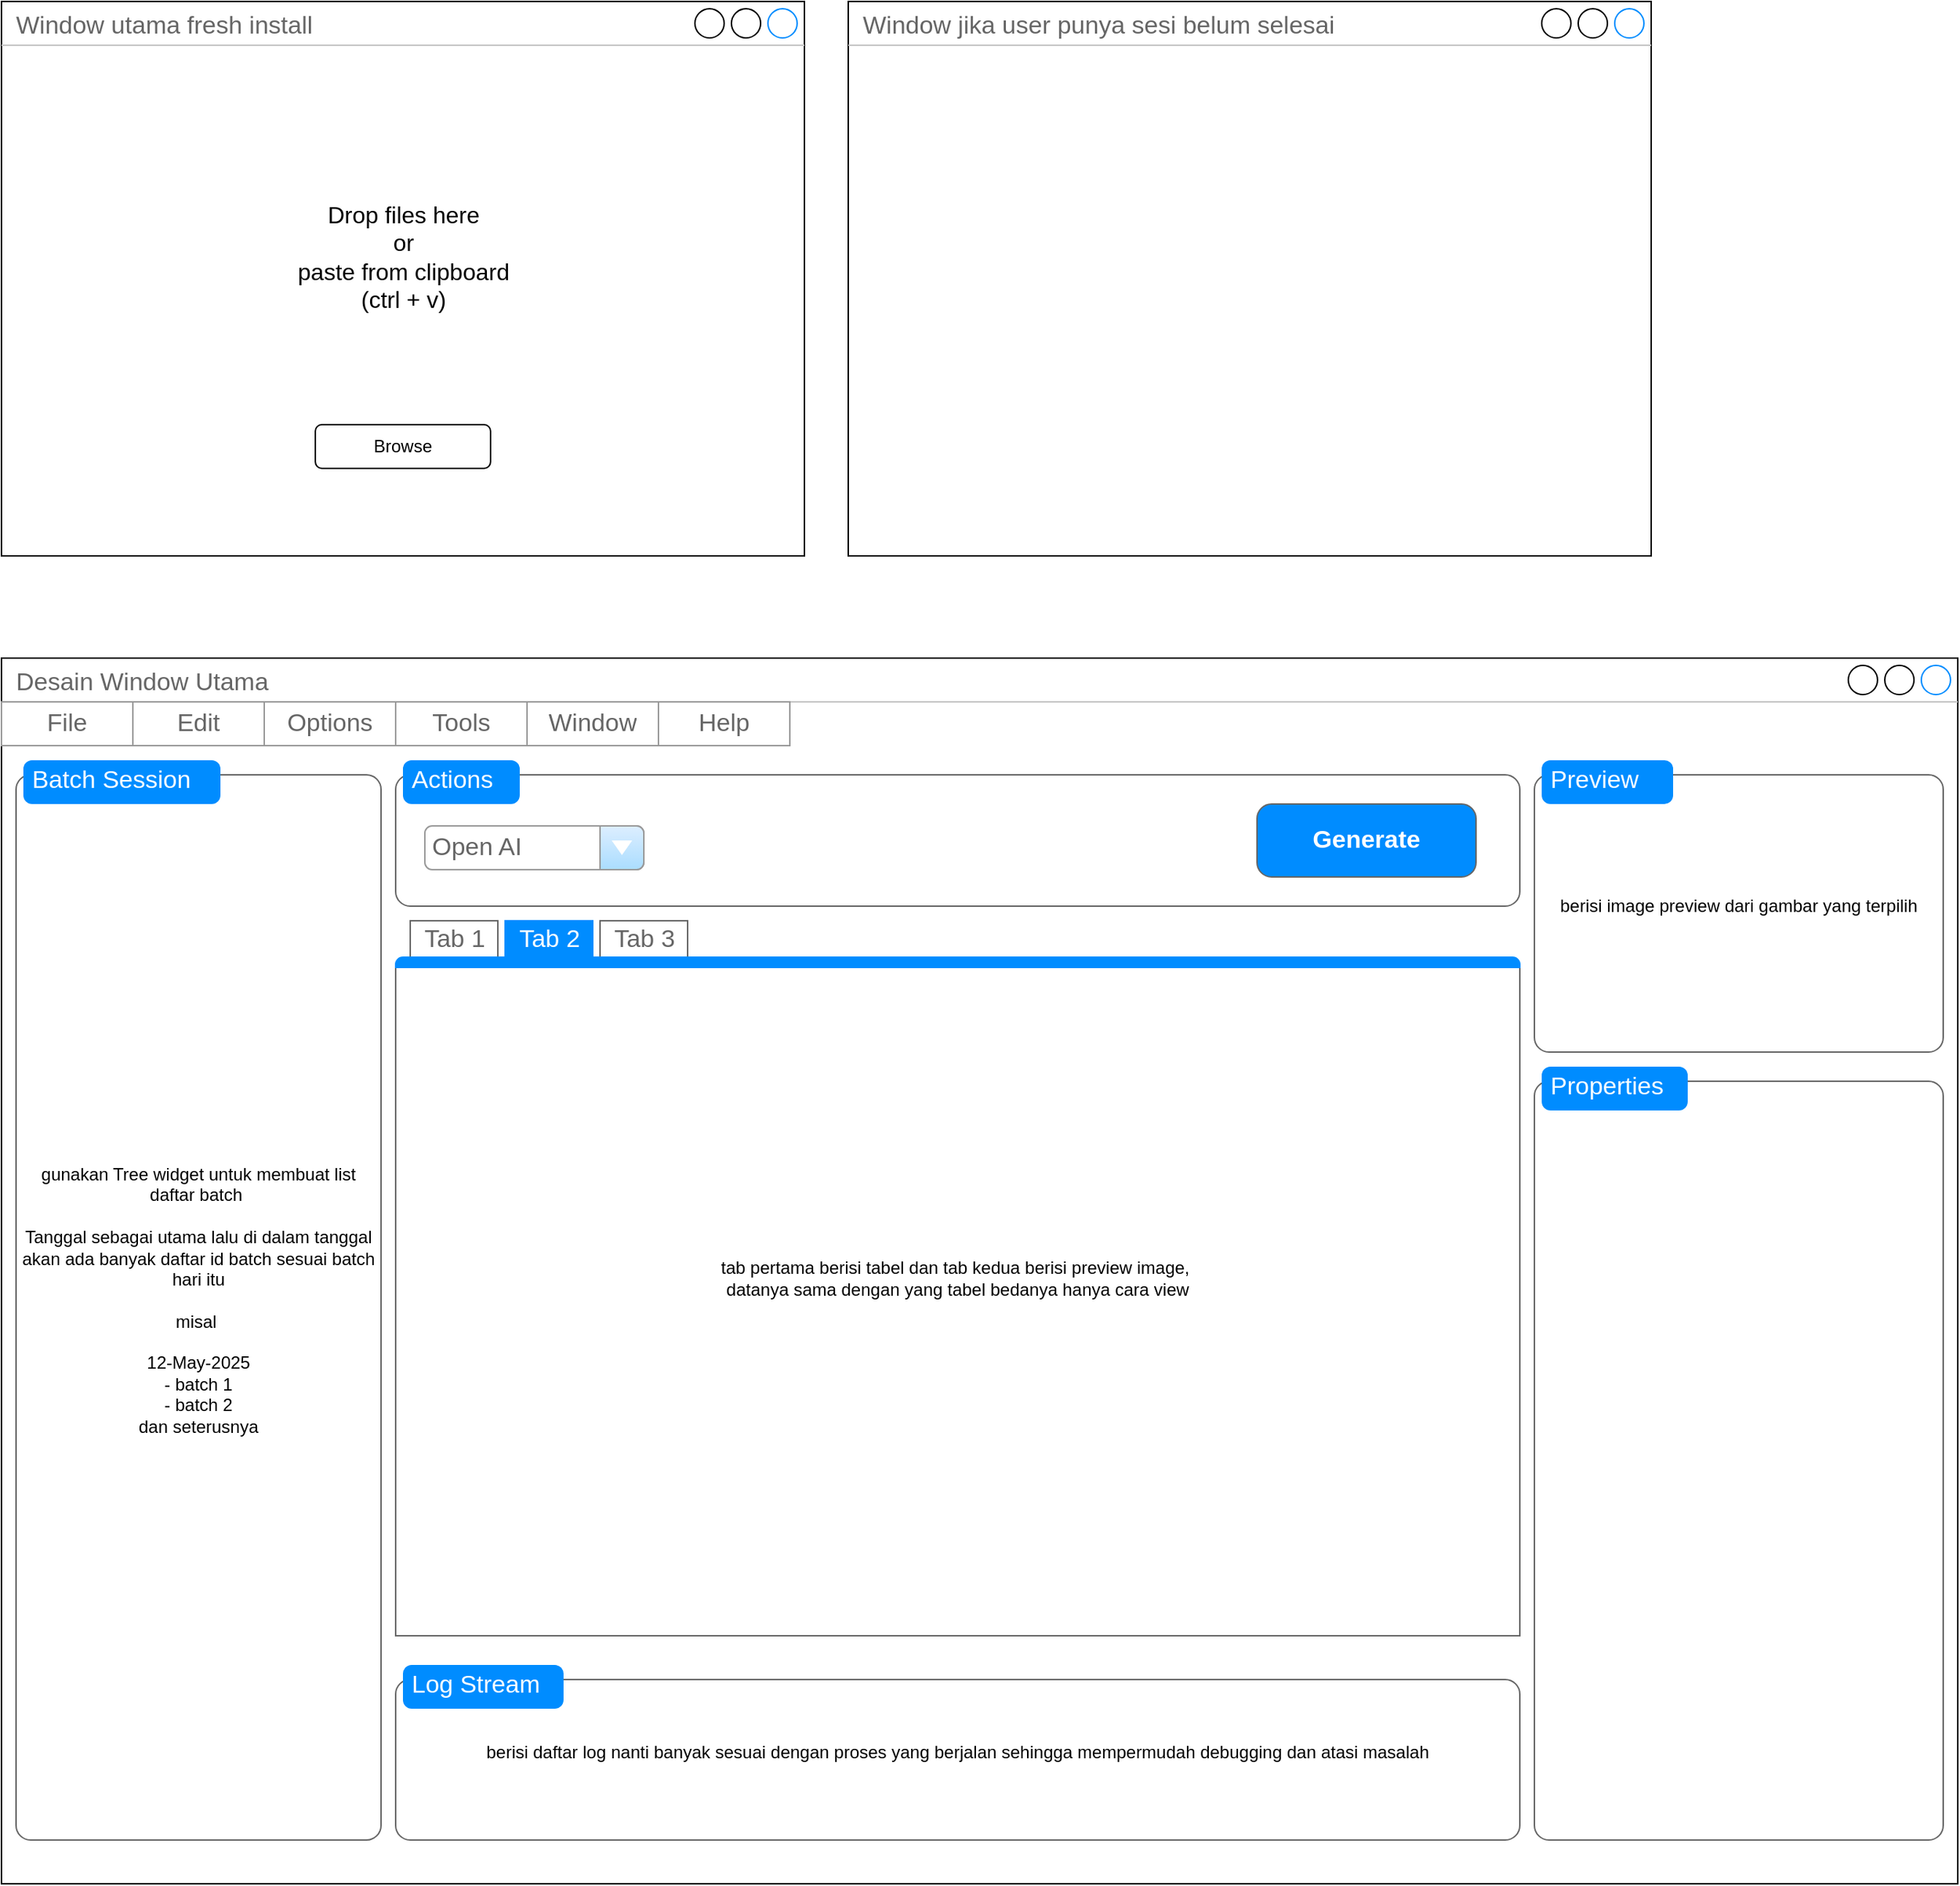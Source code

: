 <mxfile>
    <diagram id="vfFDQBbXONL042J2SR9M" name="Page-1">
        <mxGraphModel dx="1980" dy="893" grid="1" gridSize="10" guides="1" tooltips="1" connect="1" arrows="1" fold="1" page="0" pageScale="1" pageWidth="850" pageHeight="1100" math="0" shadow="0">
            <root>
                <mxCell id="0"/>
                <mxCell id="1" parent="0"/>
                <mxCell id="22" value="" style="group" vertex="1" connectable="0" parent="1">
                    <mxGeometry x="180" y="180" width="550" height="380" as="geometry"/>
                </mxCell>
                <mxCell id="3" value="Window utama fresh install" style="strokeWidth=1;shadow=0;dashed=0;align=center;html=1;shape=mxgraph.mockup.containers.window;align=left;verticalAlign=top;spacingLeft=8;strokeColor2=#008cff;strokeColor3=#c4c4c4;fontColor=#666666;mainText=;fontSize=17;labelBackgroundColor=none;whiteSpace=wrap;" vertex="1" parent="22">
                    <mxGeometry width="550" height="380" as="geometry"/>
                </mxCell>
                <mxCell id="20" value="Drop files here&lt;div&gt;or&lt;/div&gt;&lt;div&gt;paste from clipboard (ctrl + v)&lt;/div&gt;" style="text;html=1;align=center;verticalAlign=middle;whiteSpace=wrap;rounded=0;fontSize=16;" vertex="1" parent="22">
                    <mxGeometry x="187.5" y="160" width="175" height="30" as="geometry"/>
                </mxCell>
                <mxCell id="21" value="Browse" style="rounded=1;whiteSpace=wrap;html=1;" vertex="1" parent="22">
                    <mxGeometry x="215" y="290" width="120" height="30" as="geometry"/>
                </mxCell>
                <mxCell id="23" value="Window jika user punya sesi belum selesai" style="strokeWidth=1;shadow=0;dashed=0;align=center;html=1;shape=mxgraph.mockup.containers.window;align=left;verticalAlign=top;spacingLeft=8;strokeColor2=#008cff;strokeColor3=#c4c4c4;fontColor=#666666;mainText=;fontSize=17;labelBackgroundColor=none;whiteSpace=wrap;" vertex="1" parent="1">
                    <mxGeometry x="760" y="180" width="550" height="380" as="geometry"/>
                </mxCell>
                <mxCell id="29" value="Desain Window Utama" style="strokeWidth=1;shadow=0;dashed=0;align=center;html=1;shape=mxgraph.mockup.containers.window;align=left;verticalAlign=top;spacingLeft=8;strokeColor2=#008cff;strokeColor3=#c4c4c4;fontColor=#666666;mainText=;fontSize=17;labelBackgroundColor=none;whiteSpace=wrap;" vertex="1" parent="1">
                    <mxGeometry x="180" y="630" width="1340" height="840" as="geometry"/>
                </mxCell>
                <mxCell id="30" value="tab pertama berisi tabel dan tab kedua berisi preview image,&amp;nbsp;&lt;div&gt;datanya sama dengan yang tabel bedanya hanya cara view&lt;/div&gt;" style="strokeWidth=1;shadow=0;dashed=0;align=center;html=1;shape=mxgraph.mockup.containers.marginRect2;rectMarginTop=32;strokeColor=#666666;gradientColor=none;whiteSpace=wrap;" vertex="1" parent="1">
                    <mxGeometry x="450" y="810" width="770" height="490" as="geometry"/>
                </mxCell>
                <mxCell id="31" value="Tab 1" style="strokeColor=inherit;fillColor=inherit;gradientColor=inherit;strokeWidth=1;shadow=0;dashed=0;align=center;html=1;shape=mxgraph.mockup.containers.rrect;rSize=0;fontSize=17;fontColor=#666666;gradientColor=none;" vertex="1" parent="30">
                    <mxGeometry width="60" height="25" relative="1" as="geometry">
                        <mxPoint x="10" as="offset"/>
                    </mxGeometry>
                </mxCell>
                <mxCell id="32" value="Tab 2" style="strokeWidth=1;shadow=0;dashed=0;align=center;html=1;shape=mxgraph.mockup.containers.rrect;rSize=0;fontSize=17;fontColor=#ffffff;strokeColor=#008cff;fillColor=#008cff;" vertex="1" parent="30">
                    <mxGeometry width="60" height="25" relative="1" as="geometry">
                        <mxPoint x="75" as="offset"/>
                    </mxGeometry>
                </mxCell>
                <mxCell id="33" value="Tab 3" style="strokeColor=inherit;fillColor=inherit;gradientColor=inherit;strokeWidth=1;shadow=0;dashed=0;align=center;html=1;shape=mxgraph.mockup.containers.rrect;rSize=0;fontSize=17;fontColor=#666666;gradientColor=none;" vertex="1" parent="30">
                    <mxGeometry width="60" height="25" relative="1" as="geometry">
                        <mxPoint x="140" as="offset"/>
                    </mxGeometry>
                </mxCell>
                <mxCell id="34" value="" style="strokeWidth=1;shadow=0;dashed=0;align=center;html=1;shape=mxgraph.mockup.containers.topButton;rSize=5;strokeColor=#008cff;fillColor=#008cff;gradientColor=none;resizeWidth=1;movable=0;deletable=1;" vertex="1" parent="30">
                    <mxGeometry width="770" height="7" relative="1" as="geometry">
                        <mxPoint y="25" as="offset"/>
                    </mxGeometry>
                </mxCell>
                <mxCell id="35" value="gunakan Tree widget untuk membuat list daftar batch&amp;nbsp;&lt;div&gt;&lt;br&gt;&lt;/div&gt;&lt;div&gt;Tanggal sebagai utama lalu di dalam tanggal akan ada banyak daftar id batch sesuai batch hari itu&lt;/div&gt;&lt;div&gt;&lt;br&gt;&lt;/div&gt;&lt;div&gt;misal&amp;nbsp;&lt;/div&gt;&lt;div&gt;&lt;br&gt;&lt;/div&gt;&lt;div&gt;12-May-2025&lt;/div&gt;&lt;div&gt;- batch 1&lt;/div&gt;&lt;div&gt;- batch 2&lt;/div&gt;&lt;div&gt;dan seterusnya&lt;/div&gt;" style="shape=mxgraph.mockup.containers.marginRect;rectMarginTop=10;strokeColor=#666666;strokeWidth=1;dashed=0;rounded=1;arcSize=5;recursiveResize=0;html=1;whiteSpace=wrap;verticalAlign=middle;" vertex="1" parent="1">
                    <mxGeometry x="190" y="700" width="250" height="740" as="geometry"/>
                </mxCell>
                <mxCell id="36" value="Batch Session" style="shape=rect;strokeColor=none;fillColor=#008cff;strokeWidth=1;dashed=0;rounded=1;arcSize=20;fontColor=#ffffff;fontSize=17;spacing=2;spacingTop=-2;align=left;autosize=1;spacingLeft=4;resizeWidth=0;resizeHeight=0;perimeter=none;html=1;whiteSpace=wrap;verticalAlign=middle;" vertex="1" parent="35">
                    <mxGeometry x="5" width="135" height="30" as="geometry"/>
                </mxCell>
                <mxCell id="38" value="berisi image preview dari gambar yang terpilih" style="shape=mxgraph.mockup.containers.marginRect;rectMarginTop=10;strokeColor=#666666;strokeWidth=1;dashed=0;rounded=1;arcSize=5;recursiveResize=0;html=1;whiteSpace=wrap;" vertex="1" parent="1">
                    <mxGeometry x="1230" y="700" width="280" height="200" as="geometry"/>
                </mxCell>
                <mxCell id="39" value="Preview" style="shape=rect;strokeColor=none;fillColor=#008cff;strokeWidth=1;dashed=0;rounded=1;arcSize=20;fontColor=#ffffff;fontSize=17;spacing=2;spacingTop=-2;align=left;autosize=1;spacingLeft=4;resizeWidth=0;resizeHeight=0;perimeter=none;html=1;whiteSpace=wrap;" vertex="1" parent="38">
                    <mxGeometry x="5" width="90" height="30" as="geometry"/>
                </mxCell>
                <mxCell id="42" value="" style="shape=mxgraph.mockup.containers.marginRect;rectMarginTop=10;strokeColor=#666666;strokeWidth=1;dashed=0;rounded=1;arcSize=5;recursiveResize=0;html=1;whiteSpace=wrap;" vertex="1" parent="1">
                    <mxGeometry x="1230" y="910" width="280" height="530" as="geometry"/>
                </mxCell>
                <mxCell id="43" value="Properties" style="shape=rect;strokeColor=none;fillColor=#008cff;strokeWidth=1;dashed=0;rounded=1;arcSize=20;fontColor=#ffffff;fontSize=17;spacing=2;spacingTop=-2;align=left;autosize=1;spacingLeft=4;resizeWidth=0;resizeHeight=0;perimeter=none;html=1;whiteSpace=wrap;" vertex="1" parent="42">
                    <mxGeometry x="5" width="100" height="30" as="geometry"/>
                </mxCell>
                <mxCell id="44" value="berisi daftar log nanti banyak sesuai dengan proses yang berjalan sehingga mempermudah debugging dan atasi masalah" style="shape=mxgraph.mockup.containers.marginRect;rectMarginTop=10;strokeColor=#666666;strokeWidth=1;dashed=0;rounded=1;arcSize=5;recursiveResize=0;html=1;whiteSpace=wrap;" vertex="1" parent="1">
                    <mxGeometry x="450" y="1320" width="770" height="120" as="geometry"/>
                </mxCell>
                <mxCell id="45" value="Log Stream" style="shape=rect;strokeColor=none;fillColor=#008cff;strokeWidth=1;dashed=0;rounded=1;arcSize=20;fontColor=#ffffff;fontSize=17;spacing=2;spacingTop=-2;align=left;autosize=1;spacingLeft=4;resizeWidth=0;resizeHeight=0;perimeter=none;html=1;whiteSpace=wrap;" vertex="1" parent="44">
                    <mxGeometry x="5" width="110" height="30" as="geometry"/>
                </mxCell>
                <mxCell id="46" value="" style="shape=mxgraph.mockup.containers.marginRect;rectMarginTop=10;strokeColor=#666666;strokeWidth=1;dashed=0;rounded=1;arcSize=5;recursiveResize=0;html=1;whiteSpace=wrap;" vertex="1" parent="1">
                    <mxGeometry x="450" y="700" width="770" height="100" as="geometry"/>
                </mxCell>
                <mxCell id="47" value="Actions" style="shape=rect;strokeColor=none;fillColor=#008cff;strokeWidth=1;dashed=0;rounded=1;arcSize=20;fontColor=#ffffff;fontSize=17;spacing=2;spacingTop=-2;align=left;autosize=1;spacingLeft=4;resizeWidth=0;resizeHeight=0;perimeter=none;html=1;whiteSpace=wrap;" vertex="1" parent="46">
                    <mxGeometry x="5" width="80" height="30" as="geometry"/>
                </mxCell>
                <mxCell id="48" value="Generate" style="strokeWidth=1;shadow=0;dashed=0;align=center;html=1;shape=mxgraph.mockup.buttons.button;strokeColor=#666666;fontColor=#ffffff;mainText=;buttonStyle=round;fontSize=17;fontStyle=1;fillColor=#008cff;whiteSpace=wrap;" vertex="1" parent="46">
                    <mxGeometry x="590" y="30" width="150" height="50" as="geometry"/>
                </mxCell>
                <mxCell id="56" value="Open AI" style="strokeWidth=1;shadow=0;dashed=0;align=center;html=1;shape=mxgraph.mockup.forms.comboBox;strokeColor=#999999;fillColor=#ddeeff;align=left;fillColor2=#aaddff;mainText=;fontColor=#666666;fontSize=17;spacingLeft=3;" vertex="1" parent="46">
                    <mxGeometry x="20" y="45" width="150" height="30" as="geometry"/>
                </mxCell>
                <mxCell id="49" value="" style="swimlane;shape=mxgraph.bootstrap.anchor;strokeColor=#999999;fillColor=#ffffff;fontColor=#666666;childLayout=stackLayout;horizontal=0;startSize=0;horizontalStack=1;resizeParent=1;resizeParentMax=0;resizeLast=0;collapsible=0;marginBottom=0;whiteSpace=wrap;html=1;" vertex="1" parent="1">
                    <mxGeometry x="180" y="660" width="540" height="30" as="geometry"/>
                </mxCell>
                <mxCell id="50" value="File" style="text;strokeColor=inherit;align=center;verticalAlign=middle;spacingLeft=10;spacingRight=10;overflow=hidden;points=[[0,0.5],[1,0.5]];portConstraint=eastwest;rotatable=0;whiteSpace=wrap;html=1;fillColor=inherit;fontColor=inherit;fontSize=17;" vertex="1" parent="49">
                    <mxGeometry width="90" height="30" as="geometry"/>
                </mxCell>
                <mxCell id="51" value="Edit" style="text;strokeColor=inherit;align=center;verticalAlign=middle;spacingLeft=10;spacingRight=10;overflow=hidden;points=[[0,0.5],[1,0.5]];portConstraint=eastwest;rotatable=0;whiteSpace=wrap;html=1;fillColor=inherit;fontColor=inherit;fontSize=17;" vertex="1" parent="49">
                    <mxGeometry x="90" width="90" height="30" as="geometry"/>
                </mxCell>
                <mxCell id="52" value="Options" style="text;strokeColor=inherit;align=center;verticalAlign=middle;spacingLeft=10;spacingRight=10;overflow=hidden;points=[[0,0.5],[1,0.5]];portConstraint=eastwest;rotatable=0;whiteSpace=wrap;html=1;fillColor=inherit;fontColor=inherit;fontSize=17;" vertex="1" parent="49">
                    <mxGeometry x="180" width="90" height="30" as="geometry"/>
                </mxCell>
                <mxCell id="53" value="Tools" style="text;strokeColor=inherit;align=center;verticalAlign=middle;spacingLeft=10;spacingRight=10;overflow=hidden;points=[[0,0.5],[1,0.5]];portConstraint=eastwest;rotatable=0;whiteSpace=wrap;html=1;fillColor=inherit;fontColor=inherit;fontSize=17;" vertex="1" parent="49">
                    <mxGeometry x="270" width="90" height="30" as="geometry"/>
                </mxCell>
                <mxCell id="54" value="Window" style="text;strokeColor=inherit;align=center;verticalAlign=middle;spacingLeft=10;spacingRight=10;overflow=hidden;points=[[0,0.5],[1,0.5]];portConstraint=eastwest;rotatable=0;whiteSpace=wrap;html=1;fillColor=inherit;fontColor=inherit;fontSize=17;" vertex="1" parent="49">
                    <mxGeometry x="360" width="90" height="30" as="geometry"/>
                </mxCell>
                <mxCell id="55" value="Help" style="text;strokeColor=inherit;align=center;verticalAlign=middle;spacingLeft=10;spacingRight=10;overflow=hidden;points=[[0,0.5],[1,0.5]];portConstraint=eastwest;rotatable=0;whiteSpace=wrap;html=1;fillColor=inherit;fontColor=inherit;fontSize=17;" vertex="1" parent="49">
                    <mxGeometry x="450" width="90" height="30" as="geometry"/>
                </mxCell>
            </root>
        </mxGraphModel>
    </diagram>
</mxfile>